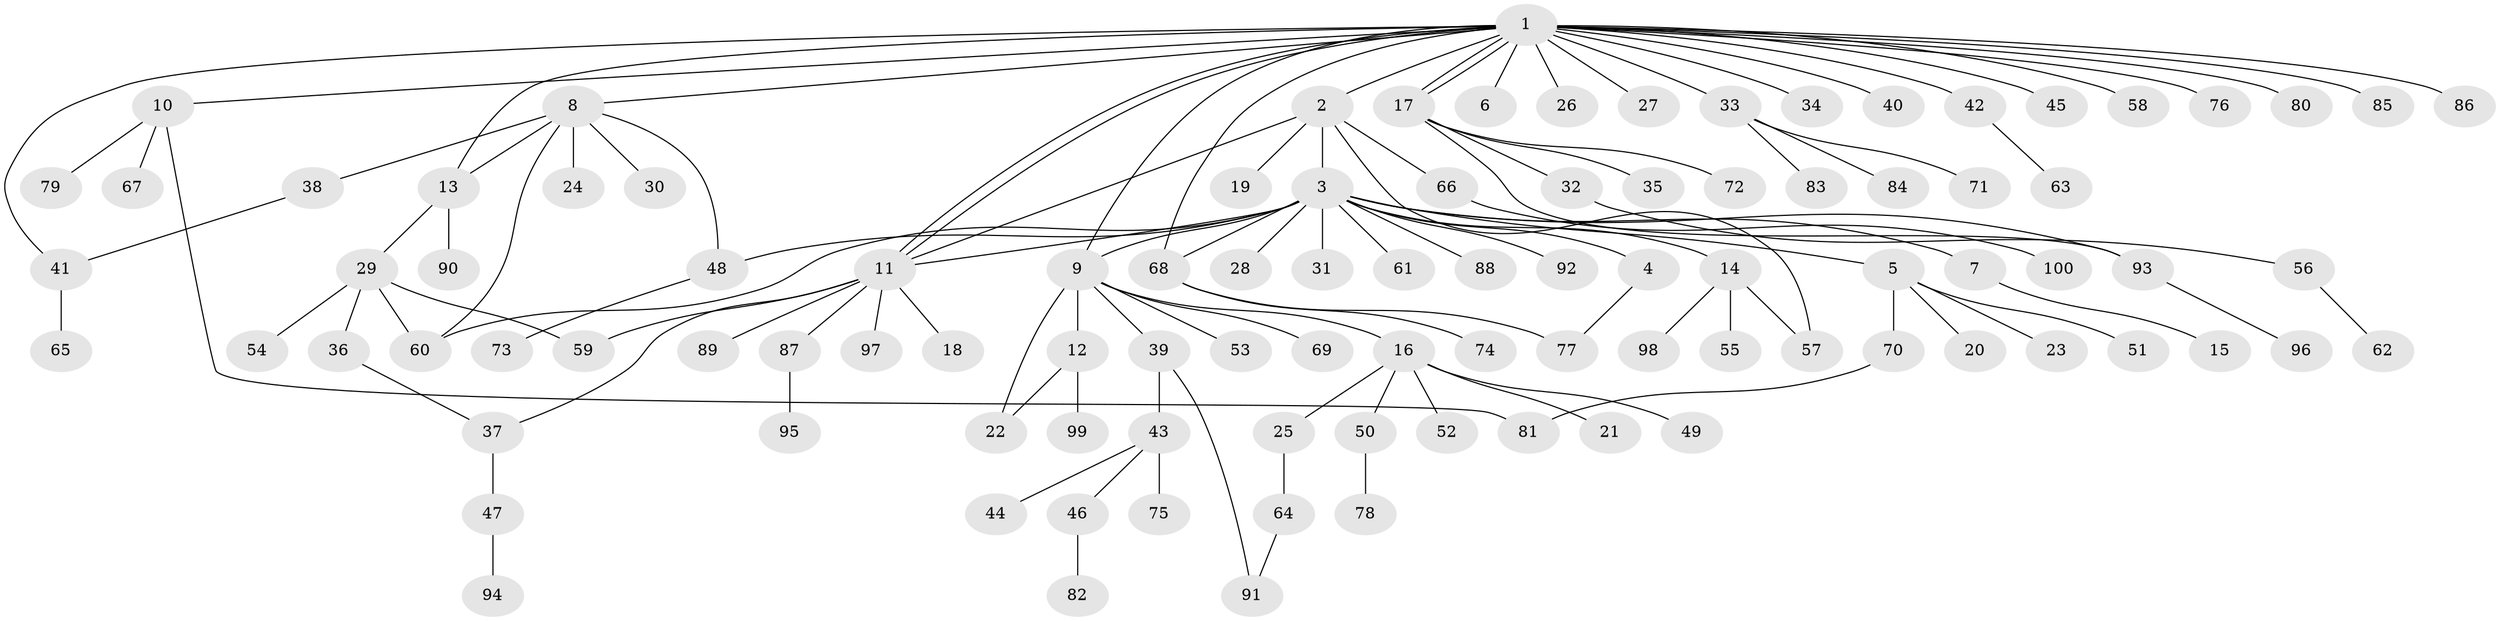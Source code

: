 // Generated by graph-tools (version 1.1) at 2025/14/03/09/25 04:14:26]
// undirected, 100 vertices, 118 edges
graph export_dot {
graph [start="1"]
  node [color=gray90,style=filled];
  1;
  2;
  3;
  4;
  5;
  6;
  7;
  8;
  9;
  10;
  11;
  12;
  13;
  14;
  15;
  16;
  17;
  18;
  19;
  20;
  21;
  22;
  23;
  24;
  25;
  26;
  27;
  28;
  29;
  30;
  31;
  32;
  33;
  34;
  35;
  36;
  37;
  38;
  39;
  40;
  41;
  42;
  43;
  44;
  45;
  46;
  47;
  48;
  49;
  50;
  51;
  52;
  53;
  54;
  55;
  56;
  57;
  58;
  59;
  60;
  61;
  62;
  63;
  64;
  65;
  66;
  67;
  68;
  69;
  70;
  71;
  72;
  73;
  74;
  75;
  76;
  77;
  78;
  79;
  80;
  81;
  82;
  83;
  84;
  85;
  86;
  87;
  88;
  89;
  90;
  91;
  92;
  93;
  94;
  95;
  96;
  97;
  98;
  99;
  100;
  1 -- 2;
  1 -- 6;
  1 -- 8;
  1 -- 9;
  1 -- 10;
  1 -- 11;
  1 -- 11;
  1 -- 13;
  1 -- 17;
  1 -- 17;
  1 -- 26;
  1 -- 27;
  1 -- 33;
  1 -- 34;
  1 -- 40;
  1 -- 41;
  1 -- 42;
  1 -- 45;
  1 -- 58;
  1 -- 68;
  1 -- 76;
  1 -- 80;
  1 -- 85;
  1 -- 86;
  2 -- 3;
  2 -- 11;
  2 -- 19;
  2 -- 57;
  2 -- 66;
  3 -- 4;
  3 -- 5;
  3 -- 7;
  3 -- 9;
  3 -- 11;
  3 -- 14;
  3 -- 28;
  3 -- 31;
  3 -- 48;
  3 -- 60;
  3 -- 61;
  3 -- 68;
  3 -- 88;
  3 -- 92;
  3 -- 93;
  4 -- 77;
  5 -- 20;
  5 -- 23;
  5 -- 51;
  5 -- 70;
  7 -- 15;
  8 -- 13;
  8 -- 24;
  8 -- 30;
  8 -- 38;
  8 -- 48;
  8 -- 60;
  9 -- 12;
  9 -- 16;
  9 -- 22;
  9 -- 39;
  9 -- 53;
  9 -- 69;
  10 -- 67;
  10 -- 79;
  10 -- 81;
  11 -- 18;
  11 -- 37;
  11 -- 59;
  11 -- 87;
  11 -- 89;
  11 -- 97;
  12 -- 22;
  12 -- 99;
  13 -- 29;
  13 -- 90;
  14 -- 55;
  14 -- 57;
  14 -- 98;
  16 -- 21;
  16 -- 25;
  16 -- 49;
  16 -- 50;
  16 -- 52;
  17 -- 32;
  17 -- 35;
  17 -- 72;
  17 -- 93;
  25 -- 64;
  29 -- 36;
  29 -- 54;
  29 -- 59;
  29 -- 60;
  32 -- 56;
  33 -- 71;
  33 -- 83;
  33 -- 84;
  36 -- 37;
  37 -- 47;
  38 -- 41;
  39 -- 43;
  39 -- 91;
  41 -- 65;
  42 -- 63;
  43 -- 44;
  43 -- 46;
  43 -- 75;
  46 -- 82;
  47 -- 94;
  48 -- 73;
  50 -- 78;
  56 -- 62;
  64 -- 91;
  66 -- 100;
  68 -- 74;
  68 -- 77;
  70 -- 81;
  87 -- 95;
  93 -- 96;
}

